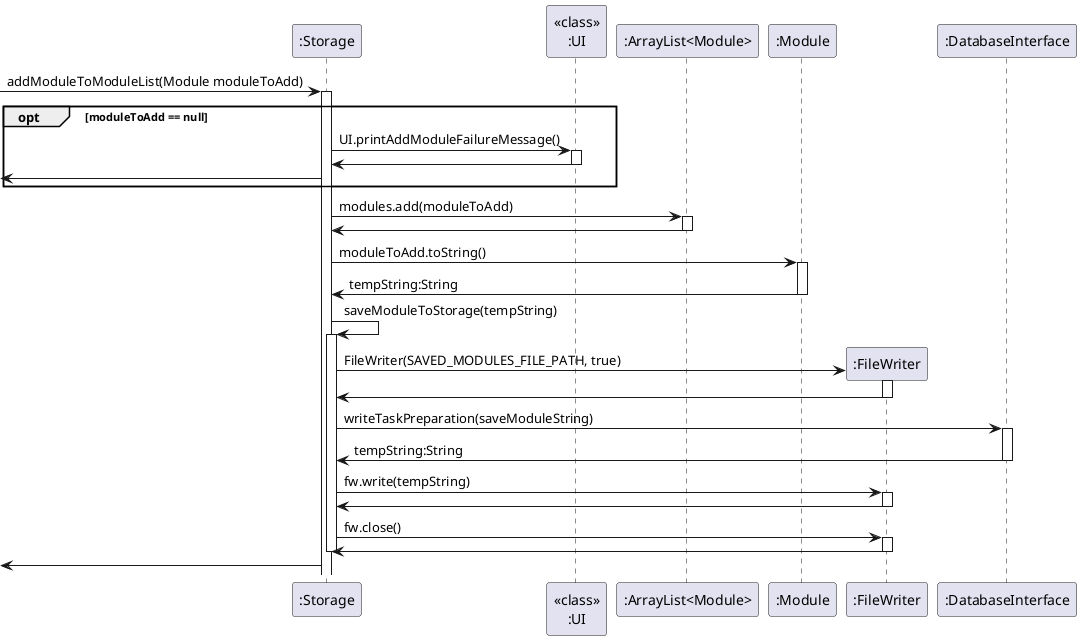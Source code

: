 @startuml
'https://plantuml.com/sequence-diagram


-> ":Storage" : addModuleToModuleList(Module moduleToAdd)
activate ":Storage"
opt moduleToAdd == null
":Storage" -> "<<class>>\n:UI" : UI.printAddModuleFailureMessage()
activate "<<class>>\n:UI"
":Storage" <- "<<class>>\n:UI"
deactivate "<<class>>\n:UI"
<- ":Storage"
end

":Storage" -> ":ArrayList<Module>" : modules.add(moduleToAdd)
activate ":ArrayList<Module>"
":Storage" <- ":ArrayList<Module>"
deactivate ":ArrayList<Module>"

":Storage" -> ":Module" : moduleToAdd.toString()
activate ":Module"
":Storage" <- ":Module" : tempString:String
deactivate ":Module"
":Storage" -> ":Storage" : saveModuleToStorage(tempString)
activate ":Storage"
create ":FileWriter"
":Storage" -> ":FileWriter" : FileWriter(SAVED_MODULES_FILE_PATH, true)
activate ":FileWriter"
":Storage" <- ":FileWriter"
deactivate ":FileWriter"
":Storage" -> ":DatabaseInterface" : writeTaskPreparation(saveModuleString)
activate ":DatabaseInterface"
":Storage" <- ":DatabaseInterface" : tempString:String
deactivate ":DatabaseInterface"
":Storage" -> ":FileWriter" : fw.write(tempString)
activate ":FileWriter"
":Storage" <- ":FileWriter"
deactivate ":FileWriter"
":Storage" -> ":FileWriter" : fw.close()
activate ":FileWriter"
":Storage" <- ":FileWriter"
deactivate ":FileWriter"
deactivate ":Storage"
<- ":Storage"
@enduml